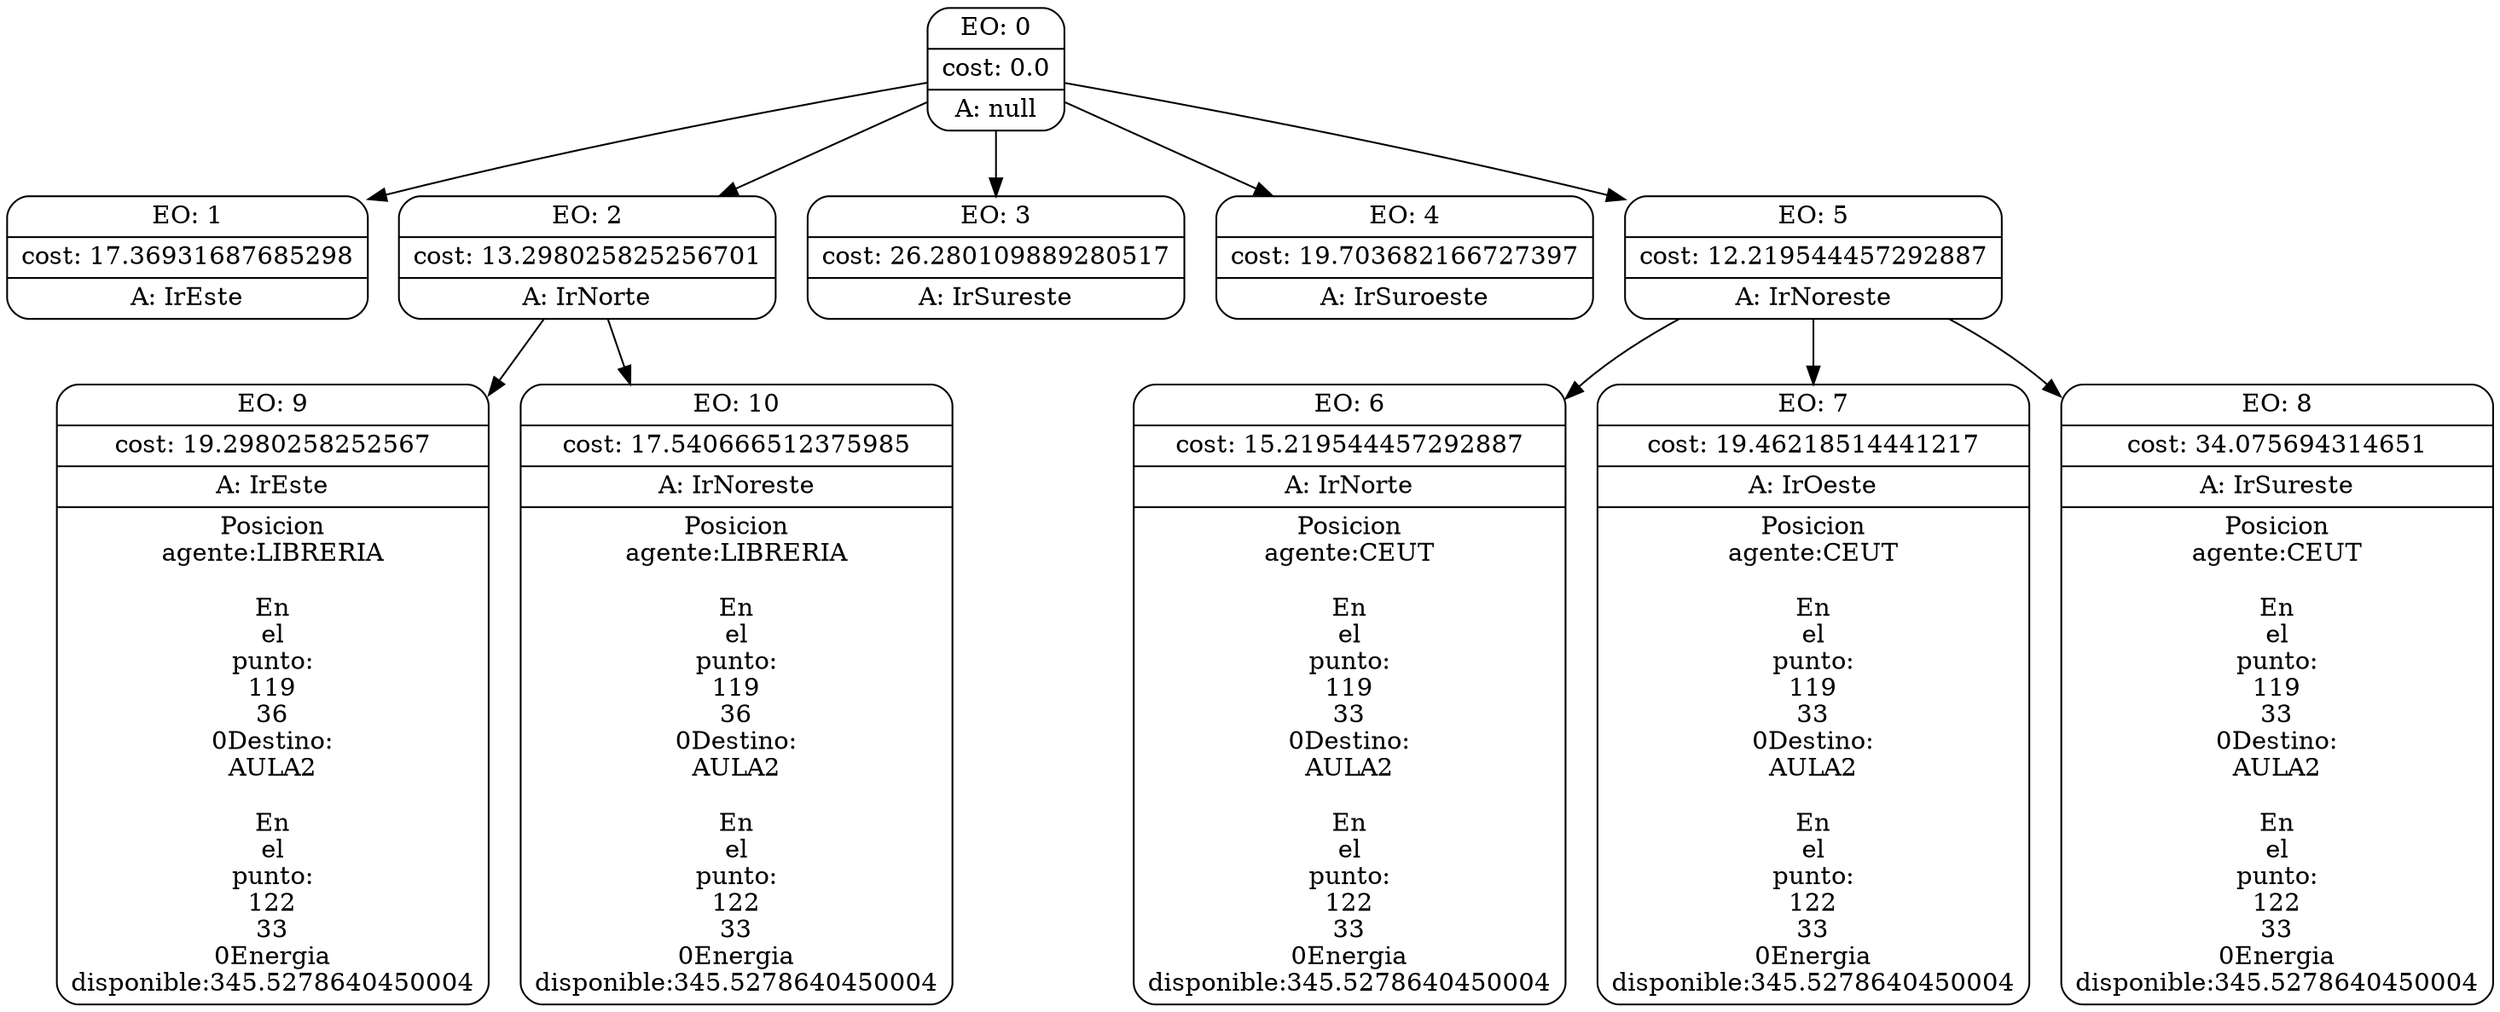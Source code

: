 digraph g {
node [shape = Mrecord];
nodo0[label="{EO: 0|cost: 0.0|A: null}"]
nodo1[label="{EO: 1|cost: 17.36931687685298|A: IrEste}"]

nodo0 -> nodo1;
nodo2[label="{EO: 2|cost: 13.298025825256701|A: IrNorte}"]
nodo9[label="{EO: 9|cost: 19.2980258252567|A: IrEste|Posicion\nagente:LIBRERIA\n\nEn\nel\npunto:\n119\n36\n0
Destino:\nAULA2\n\nEn\nel\npunto:\n122\n33\n0
Energia\ndisponible:345.5278640450004
}"]

nodo2 -> nodo9;
nodo10[label="{EO: 10|cost: 17.540666512375985|A: IrNoreste|Posicion\nagente:LIBRERIA\n\nEn\nel\npunto:\n119\n36\n0
Destino:\nAULA2\n\nEn\nel\npunto:\n122\n33\n0
Energia\ndisponible:345.5278640450004
}"]

nodo2 -> nodo10;

nodo0 -> nodo2;
nodo3[label="{EO: 3|cost: 26.280109889280517|A: IrSureste}"]

nodo0 -> nodo3;
nodo4[label="{EO: 4|cost: 19.703682166727397|A: IrSuroeste}"]

nodo0 -> nodo4;
nodo5[label="{EO: 5|cost: 12.219544457292887|A: IrNoreste}"]
nodo6[label="{EO: 6|cost: 15.219544457292887|A: IrNorte|Posicion\nagente:CEUT\n\nEn\nel\npunto:\n119\n33\n0
Destino:\nAULA2\n\nEn\nel\npunto:\n122\n33\n0
Energia\ndisponible:345.5278640450004
}"]

nodo5 -> nodo6;
nodo7[label="{EO: 7|cost: 19.46218514441217|A: IrOeste|Posicion\nagente:CEUT\n\nEn\nel\npunto:\n119\n33\n0
Destino:\nAULA2\n\nEn\nel\npunto:\n122\n33\n0
Energia\ndisponible:345.5278640450004
}"]

nodo5 -> nodo7;
nodo8[label="{EO: 8|cost: 34.075694314651|A: IrSureste|Posicion\nagente:CEUT\n\nEn\nel\npunto:\n119\n33\n0
Destino:\nAULA2\n\nEn\nel\npunto:\n122\n33\n0
Energia\ndisponible:345.5278640450004
}"]

nodo5 -> nodo8;

nodo0 -> nodo5;


}